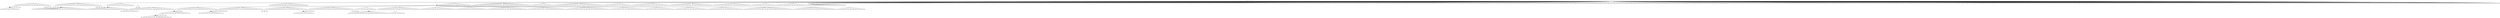 digraph g {
	"56" -> "57";
	"57" [color=indianred1, style=filled, label="21"];
	"55" -> "56";
	"56" [label="46"];
	"51" -> "52";
	"52" [label="6"];
	"51" -> "53";
	"53" [label="22"];
	"47" -> "48";
	"48" [color=indianred1, style=filled, label="24"];
	"46" -> "47";
	"47" [label="44"];
	"39" -> "40";
	"40" [color=indianred1, style=filled, label="2"];
	"38" -> "39";
	"39" [label="19"];
	"35" -> "36";
	"36" [label="48"];
	"32" -> "33";
	"33" [color=indianred1, style=filled, label="31"];
	"31" -> "32";
	"32" [label="23"];
	"30" -> "31";
	"31" [color=indianred1, style=filled, label="47"];
	"29" -> "30";
	"30" [label="31"];
	"29" -> "34";
	"34" [label="18"];
	"26" -> "27";
	"27" [color=indianred1, style=filled, label="45"];
	"25" -> "26";
	"26" [label="34"];
	"23" -> "24";
	"24" [label="26"];
	"21" -> "22";
	"22" [color=indianred1, style=filled, label="28"];
	"20" -> "21";
	"21" [label="13"];
	"17" -> "18";
	"18" [label="29"];
	"14" -> "15";
	"15" [color=indianred1, style=filled, label="25"];
	"14" -> "16";
	"16" [label="3"];
	"13" -> "14";
	"14" [label="12"];
	"2" -> "3";
	"3" [label="42"];
	"2" -> "4";
	"4" [label="7"];
	"2" -> "5";
	"5" [label="27"];
	"2" -> "6";
	"6" [label="38"];
	"2" -> "7";
	"7" [label="49"];
	"2" -> "8";
	"8" [label="40"];
	"2" -> "9";
	"9" [label="4"];
	"2" -> "10";
	"10" [label="43"];
	"2" -> "11";
	"11" [label="5"];
	"2" -> "12";
	"12" [label="30"];
	"2" -> "13";
	"13" [label="25"];
	"2" -> "17";
	"17" [label="10"];
	"2" -> "19";
	"19" [label="20"];
	"2" -> "20";
	"20" [label="28"];
	"2" -> "23";
	"23" [label="14"];
	"2" -> "25";
	"25" [label="45"];
	"2" -> "28";
	"28" [label="15"];
	"2" -> "29";
	"29" [label="47"];
	"2" -> "35";
	"35" [label="36"];
	"1" -> "2";
	"2" [color=indianred1, style=filled, label="50"];
	"0" -> "1";
	"1" [label="50"];
	"0" -> "37";
	"37" [label="37"];
	"0" -> "38";
	"38" [label="2"];
	"0" -> "41";
	"41" [label="35"];
	"0" -> "42";
	"42" [label="8"];
	"0" -> "43";
	"43" [label="41"];
	"0" -> "44";
	"44" [label="33"];
	"0" -> "45";
	"45" [label="9"];
	"0" -> "46";
	"46" [label="24"];
	"0" -> "49";
	"49" [label="16"];
	"0" -> "50";
	"50" [label="17"];
	"0" -> "51";
	"51" [label="39"];
	"0" -> "54";
	"54" [label="32"];
	"0" -> "55";
	"55" [label="21"];
	"0" -> "58";
	"58" [label="11"];
	"0" -> "59";
	"59" [label="1"];
	"0" [label="germline"];
	"0" -> "cell1";
	"cell1" [shape=box];
	"0" -> "cell2";
	"cell2" [shape=box];
	"3" -> "cell3";
	"cell3" [shape=box];
	"11" -> "cell4";
	"cell4" [shape=box];
	"46" -> "cell5";
	"cell5" [shape=box];
	"0" -> "cell6";
	"cell6" [shape=box];
	"48" -> "cell7";
	"cell7" [shape=box];
	"0" -> "cell8";
	"cell8" [shape=box];
	"45" -> "cell9";
	"cell9" [shape=box];
	"13" -> "cell10";
	"cell10" [shape=box];
	"0" -> "cell11";
	"cell11" [shape=box];
	"6" -> "cell12";
	"cell12" [shape=box];
	"19" -> "cell13";
	"cell13" [shape=box];
	"0" -> "cell14";
	"cell14" [shape=box];
	"0" -> "cell15";
	"cell15" [shape=box];
	"0" -> "cell16";
	"cell16" [shape=box];
	"5" -> "cell17";
	"cell17" [shape=box];
	"17" -> "cell18";
	"cell18" [shape=box];
	"0" -> "cell19";
	"cell19" [shape=box];
	"1" -> "cell20";
	"cell20" [shape=box];
	"0" -> "cell21";
	"cell21" [shape=box];
	"0" -> "cell22";
	"cell22" [shape=box];
	"28" -> "cell23";
	"cell23" [shape=box];
	"45" -> "cell24";
	"cell24" [shape=box];
	"15" -> "cell25";
	"cell25" [shape=box];
	"0" -> "cell26";
	"cell26" [shape=box];
	"0" -> "cell27";
	"cell27" [shape=box];
	"6" -> "cell28";
	"cell28" [shape=box];
	"54" -> "cell29";
	"cell29" [shape=box];
	"0" -> "cell30";
	"cell30" [shape=box];
	"22" -> "cell31";
	"cell31" [shape=box];
	"29" -> "cell32";
	"cell32" [shape=box];
	"3" -> "cell33";
	"cell33" [shape=box];
	"0" -> "cell34";
	"cell34" [shape=box];
	"13" -> "cell35";
	"cell35" [shape=box];
	"0" -> "cell36";
	"cell36" [shape=box];
	"0" -> "cell37";
	"cell37" [shape=box];
	"0" -> "cell38";
	"cell38" [shape=box];
	"0" -> "cell39";
	"cell39" [shape=box];
	"59" -> "cell40";
	"cell40" [shape=box];
	"34" -> "cell41";
	"cell41" [shape=box];
	"0" -> "cell42";
	"cell42" [shape=box];
	"0" -> "cell43";
	"cell43" [shape=box];
	"3" -> "cell44";
	"cell44" [shape=box];
	"0" -> "cell45";
	"cell45" [shape=box];
	"0" -> "cell46";
	"cell46" [shape=box];
	"40" -> "cell47";
	"cell47" [shape=box];
	"7" -> "cell48";
	"cell48" [shape=box];
	"46" -> "cell49";
	"cell49" [shape=box];
	"0" -> "cell50";
	"cell50" [shape=box];
	"0" -> "cell51";
	"cell51" [shape=box];
	"48" -> "cell52";
	"cell52" [shape=box];
	"0" -> "cell53";
	"cell53" [shape=box];
	"9" -> "cell54";
	"cell54" [shape=box];
	"0" -> "cell55";
	"cell55" [shape=box];
	"0" -> "cell56";
	"cell56" [shape=box];
	"5" -> "cell57";
	"cell57" [shape=box];
	"0" -> "cell58";
	"cell58" [shape=box];
	"15" -> "cell59";
	"cell59" [shape=box];
	"7" -> "cell60";
	"cell60" [shape=box];
	"19" -> "cell61";
	"cell61" [shape=box];
	"0" -> "cell62";
	"cell62" [shape=box];
	"0" -> "cell63";
	"cell63" [shape=box];
	"41" -> "cell64";
	"cell64" [shape=box];
	"12" -> "cell65";
	"cell65" [shape=box];
	"0" -> "cell66";
	"cell66" [shape=box];
	"0" -> "cell67";
	"cell67" [shape=box];
	"41" -> "cell68";
	"cell68" [shape=box];
	"0" -> "cell69";
	"cell69" [shape=box];
	"29" -> "cell70";
	"cell70" [shape=box];
	"10" -> "cell71";
	"cell71" [shape=box];
	"41" -> "cell72";
	"cell72" [shape=box];
	"13" -> "cell73";
	"cell73" [shape=box];
	"29" -> "cell74";
	"cell74" [shape=box];
	"8" -> "cell75";
	"cell75" [shape=box];
	"0" -> "cell76";
	"cell76" [shape=box];
	"0" -> "cell77";
	"cell77" [shape=box];
	"25" -> "cell78";
	"cell78" [shape=box];
	"0" -> "cell79";
	"cell79" [shape=box];
	"58" -> "cell80";
	"cell80" [shape=box];
	"0" -> "cell81";
	"cell81" [shape=box];
	"54" -> "cell82";
	"cell82" [shape=box];
	"0" -> "cell83";
	"cell83" [shape=box];
	"5" -> "cell84";
	"cell84" [shape=box];
	"0" -> "cell85";
	"cell85" [shape=box];
	"0" -> "cell86";
	"cell86" [shape=box];
	"57" -> "cell87";
	"cell87" [shape=box];
	"46" -> "cell88";
	"cell88" [shape=box];
	"19" -> "cell89";
	"cell89" [shape=box];
	"0" -> "cell90";
	"cell90" [shape=box];
	"0" -> "cell91";
	"cell91" [shape=box];
	"0" -> "cell92";
	"cell92" [shape=box];
	"0" -> "cell93";
	"cell93" [shape=box];
	"0" -> "cell94";
	"cell94" [shape=box];
	"27" -> "cell95";
	"cell95" [shape=box];
	"0" -> "cell96";
	"cell96" [shape=box];
	"0" -> "cell97";
	"cell97" [shape=box];
	"49" -> "cell98";
	"cell98" [shape=box];
	"46" -> "cell99";
	"cell99" [shape=box];
	"0" -> "cell100";
	"cell100" [shape=box];
	"32" -> "cell101";
	"cell101" [shape=box];
	"0" -> "cell102";
	"cell102" [shape=box];
	"49" -> "cell103";
	"cell103" [shape=box];
	"0" -> "cell104";
	"cell104" [shape=box];
	"12" -> "cell105";
	"cell105" [shape=box];
	"5" -> "cell106";
	"cell106" [shape=box];
	"36" -> "cell107";
	"cell107" [shape=box];
	"27" -> "cell108";
	"cell108" [shape=box];
	"0" -> "cell109";
	"cell109" [shape=box];
	"0" -> "cell110";
	"cell110" [shape=box];
	"0" -> "cell111";
	"cell111" [shape=box];
	"0" -> "cell112";
	"cell112" [shape=box];
	"0" -> "cell113";
	"cell113" [shape=box];
	"44" -> "cell114";
	"cell114" [shape=box];
	"7" -> "cell115";
	"cell115" [shape=box];
	"54" -> "cell116";
	"cell116" [shape=box];
	"17" -> "cell117";
	"cell117" [shape=box];
	"7" -> "cell118";
	"cell118" [shape=box];
	"8" -> "cell119";
	"cell119" [shape=box];
	"0" -> "cell120";
	"cell120" [shape=box];
	"56" -> "cell121";
	"cell121" [shape=box];
	"0" -> "cell122";
	"cell122" [shape=box];
	"40" -> "cell123";
	"cell123" [shape=box];
	"0" -> "cell124";
	"cell124" [shape=box];
	"0" -> "cell125";
	"cell125" [shape=box];
	"0" -> "cell126";
	"cell126" [shape=box];
	"0" -> "cell127";
	"cell127" [shape=box];
	"0" -> "cell128";
	"cell128" [shape=box];
	"0" -> "cell129";
	"cell129" [shape=box];
	"1" -> "cell130";
	"cell130" [shape=box];
	"19" -> "cell131";
	"cell131" [shape=box];
	"0" -> "cell132";
	"cell132" [shape=box];
	"0" -> "cell133";
	"cell133" [shape=box];
	"0" -> "cell134";
	"cell134" [shape=box];
	"0" -> "cell135";
	"cell135" [shape=box];
	"51" -> "cell136";
	"cell136" [shape=box];
	"51" -> "cell137";
	"cell137" [shape=box];
	"0" -> "cell138";
	"cell138" [shape=box];
	"9" -> "cell139";
	"cell139" [shape=box];
	"0" -> "cell140";
	"cell140" [shape=box];
	"38" -> "cell141";
	"cell141" [shape=box];
	"0" -> "cell142";
	"cell142" [shape=box];
	"4" -> "cell143";
	"cell143" [shape=box];
	"10" -> "cell144";
	"cell144" [shape=box];
	"12" -> "cell145";
	"cell145" [shape=box];
	"48" -> "cell146";
	"cell146" [shape=box];
	"0" -> "cell147";
	"cell147" [shape=box];
	"45" -> "cell148";
	"cell148" [shape=box];
	"20" -> "cell149";
	"cell149" [shape=box];
	"0" -> "cell150";
	"cell150" [shape=box];
	"6" -> "cell151";
	"cell151" [shape=box];
	"50" -> "cell152";
	"cell152" [shape=box];
	"15" -> "cell153";
	"cell153" [shape=box];
	"6" -> "cell154";
	"cell154" [shape=box];
	"0" -> "cell155";
	"cell155" [shape=box];
	"0" -> "cell156";
	"cell156" [shape=box];
	"0" -> "cell157";
	"cell157" [shape=box];
	"49" -> "cell158";
	"cell158" [shape=box];
	"0" -> "cell159";
	"cell159" [shape=box];
	"0" -> "cell160";
	"cell160" [shape=box];
	"0" -> "cell161";
	"cell161" [shape=box];
	"0" -> "cell162";
	"cell162" [shape=box];
	"15" -> "cell163";
	"cell163" [shape=box];
	"0" -> "cell164";
	"cell164" [shape=box];
	"31" -> "cell165";
	"cell165" [shape=box];
	"0" -> "cell166";
	"cell166" [shape=box];
	"29" -> "cell167";
	"cell167" [shape=box];
	"28" -> "cell168";
	"cell168" [shape=box];
	"0" -> "cell169";
	"cell169" [shape=box];
	"0" -> "cell170";
	"cell170" [shape=box];
	"0" -> "cell171";
	"cell171" [shape=box];
	"8" -> "cell172";
	"cell172" [shape=box];
	"35" -> "cell173";
	"cell173" [shape=box];
	"51" -> "cell174";
	"cell174" [shape=box];
	"0" -> "cell175";
	"cell175" [shape=box];
	"0" -> "cell176";
	"cell176" [shape=box];
	"1" -> "cell177";
	"cell177" [shape=box];
	"0" -> "cell178";
	"cell178" [shape=box];
	"37" -> "cell179";
	"cell179" [shape=box];
	"25" -> "cell180";
	"cell180" [shape=box];
	"0" -> "cell181";
	"cell181" [shape=box];
	"0" -> "cell182";
	"cell182" [shape=box];
	"20" -> "cell183";
	"cell183" [shape=box];
	"56" -> "cell184";
	"cell184" [shape=box];
	"0" -> "cell185";
	"cell185" [shape=box];
	"11" -> "cell186";
	"cell186" [shape=box];
	"0" -> "cell187";
	"cell187" [shape=box];
	"33" -> "cell188";
	"cell188" [shape=box];
	"38" -> "cell189";
	"cell189" [shape=box];
	"0" -> "cell190";
	"cell190" [shape=box];
	"0" -> "cell191";
	"cell191" [shape=box];
	"0" -> "cell192";
	"cell192" [shape=box];
	"0" -> "cell193";
	"cell193" [shape=box];
	"0" -> "cell194";
	"cell194" [shape=box];
	"0" -> "cell195";
	"cell195" [shape=box];
	"0" -> "cell196";
	"cell196" [shape=box];
	"0" -> "cell197";
	"cell197" [shape=box];
	"55" -> "cell198";
	"cell198" [shape=box];
	"45" -> "cell199";
	"cell199" [shape=box];
	"5" -> "cell200";
	"cell200" [shape=box];
	"23" -> "cell201";
	"cell201" [shape=box];
	"0" -> "cell202";
	"cell202" [shape=box];
	"0" -> "cell203";
	"cell203" [shape=box];
	"0" -> "cell204";
	"cell204" [shape=box];
	"0" -> "cell205";
	"cell205" [shape=box];
	"0" -> "cell206";
	"cell206" [shape=box];
	"7" -> "cell207";
	"cell207" [shape=box];
	"35" -> "cell208";
	"cell208" [shape=box];
	"0" -> "cell209";
	"cell209" [shape=box];
	"0" -> "cell210";
	"cell210" [shape=box];
	"41" -> "cell211";
	"cell211" [shape=box];
	"0" -> "cell212";
	"cell212" [shape=box];
	"4" -> "cell213";
	"cell213" [shape=box];
	"20" -> "cell214";
	"cell214" [shape=box];
	"0" -> "cell215";
	"cell215" [shape=box];
	"45" -> "cell216";
	"cell216" [shape=box];
	"0" -> "cell217";
	"cell217" [shape=box];
	"37" -> "cell218";
	"cell218" [shape=box];
	"12" -> "cell219";
	"cell219" [shape=box];
	"51" -> "cell220";
	"cell220" [shape=box];
	"0" -> "cell221";
	"cell221" [shape=box];
	"41" -> "cell222";
	"cell222" [shape=box];
	"0" -> "cell223";
	"cell223" [shape=box];
	"42" -> "cell224";
	"cell224" [shape=box];
	"0" -> "cell225";
	"cell225" [shape=box];
	"0" -> "cell226";
	"cell226" [shape=box];
	"10" -> "cell227";
	"cell227" [shape=box];
	"20" -> "cell228";
	"cell228" [shape=box];
	"13" -> "cell229";
	"cell229" [shape=box];
	"0" -> "cell230";
	"cell230" [shape=box];
	"45" -> "cell231";
	"cell231" [shape=box];
	"0" -> "cell232";
	"cell232" [shape=box];
	"10" -> "cell233";
	"cell233" [shape=box];
	"0" -> "cell234";
	"cell234" [shape=box];
	"0" -> "cell235";
	"cell235" [shape=box];
	"32" -> "cell236";
	"cell236" [shape=box];
	"58" -> "cell237";
	"cell237" [shape=box];
	"0" -> "cell238";
	"cell238" [shape=box];
	"0" -> "cell239";
	"cell239" [shape=box];
	"0" -> "cell240";
	"cell240" [shape=box];
	"0" -> "cell241";
	"cell241" [shape=box];
	"18" -> "cell242";
	"cell242" [shape=box];
	"25" -> "cell243";
	"cell243" [shape=box];
	"26" -> "cell244";
	"cell244" [shape=box];
	"19" -> "cell245";
	"cell245" [shape=box];
	"31" -> "cell246";
	"cell246" [shape=box];
	"0" -> "cell247";
	"cell247" [shape=box];
	"0" -> "cell248";
	"cell248" [shape=box];
	"43" -> "cell249";
	"cell249" [shape=box];
	"4" -> "cell250";
	"cell250" [shape=box];
	"0" -> "cell251";
	"cell251" [shape=box];
	"15" -> "cell252";
	"cell252" [shape=box];
	"0" -> "cell253";
	"cell253" [shape=box];
	"0" -> "cell254";
	"cell254" [shape=box];
	"0" -> "cell255";
	"cell255" [shape=box];
	"0" -> "cell256";
	"cell256" [shape=box];
	"58" -> "cell257";
	"cell257" [shape=box];
	"35" -> "cell258";
	"cell258" [shape=box];
	"0" -> "cell259";
	"cell259" [shape=box];
	"28" -> "cell260";
	"cell260" [shape=box];
	"0" -> "cell261";
	"cell261" [shape=box];
	"0" -> "cell262";
	"cell262" [shape=box];
	"0" -> "cell263";
	"cell263" [shape=box];
	"0" -> "cell264";
	"cell264" [shape=box];
	"0" -> "cell265";
	"cell265" [shape=box];
	"0" -> "cell266";
	"cell266" [shape=box];
	"8" -> "cell267";
	"cell267" [shape=box];
	"0" -> "cell268";
	"cell268" [shape=box];
	"0" -> "cell269";
	"cell269" [shape=box];
	"27" -> "cell270";
	"cell270" [shape=box];
	"0" -> "cell271";
	"cell271" [shape=box];
	"0" -> "cell272";
	"cell272" [shape=box];
	"0" -> "cell273";
	"cell273" [shape=box];
	"0" -> "cell274";
	"cell274" [shape=box];
	"24" -> "cell275";
	"cell275" [shape=box];
	"0" -> "cell276";
	"cell276" [shape=box];
	"0" -> "cell277";
	"cell277" [shape=box];
	"0" -> "cell278";
	"cell278" [shape=box];
	"0" -> "cell279";
	"cell279" [shape=box];
	"0" -> "cell280";
	"cell280" [shape=box];
	"37" -> "cell281";
	"cell281" [shape=box];
	"0" -> "cell282";
	"cell282" [shape=box];
	"0" -> "cell283";
	"cell283" [shape=box];
	"44" -> "cell284";
	"cell284" [shape=box];
	"0" -> "cell285";
	"cell285" [shape=box];
	"37" -> "cell286";
	"cell286" [shape=box];
	"7" -> "cell287";
	"cell287" [shape=box];
	"23" -> "cell288";
	"cell288" [shape=box];
	"54" -> "cell289";
	"cell289" [shape=box];
	"0" -> "cell290";
	"cell290" [shape=box];
	"0" -> "cell291";
	"cell291" [shape=box];
	"0" -> "cell292";
	"cell292" [shape=box];
	"28" -> "cell293";
	"cell293" [shape=box];
	"0" -> "cell294";
	"cell294" [shape=box];
	"0" -> "cell295";
	"cell295" [shape=box];
	"0" -> "cell296";
	"cell296" [shape=box];
	"12" -> "cell297";
	"cell297" [shape=box];
	"3" -> "cell298";
	"cell298" [shape=box];
	"0" -> "cell299";
	"cell299" [shape=box];
	"0" -> "cell300";
	"cell300" [shape=box];
	"55" -> "cell301";
	"cell301" [shape=box];
	"0" -> "cell302";
	"cell302" [shape=box];
	"0" -> "cell303";
	"cell303" [shape=box];
	"6" -> "cell304";
	"cell304" [shape=box];
	"15" -> "cell305";
	"cell305" [shape=box];
	"54" -> "cell306";
	"cell306" [shape=box];
	"0" -> "cell307";
	"cell307" [shape=box];
	"0" -> "cell308";
	"cell308" [shape=box];
	"5" -> "cell309";
	"cell309" [shape=box];
	"0" -> "cell310";
	"cell310" [shape=box];
	"0" -> "cell311";
	"cell311" [shape=box];
	"39" -> "cell312";
	"cell312" [shape=box];
	"28" -> "cell313";
	"cell313" [shape=box];
	"57" -> "cell314";
	"cell314" [shape=box];
	"11" -> "cell315";
	"cell315" [shape=box];
	"0" -> "cell316";
	"cell316" [shape=box];
	"0" -> "cell317";
	"cell317" [shape=box];
	"25" -> "cell318";
	"cell318" [shape=box];
	"11" -> "cell319";
	"cell319" [shape=box];
	"0" -> "cell320";
	"cell320" [shape=box];
	"51" -> "cell321";
	"cell321" [shape=box];
	"0" -> "cell322";
	"cell322" [shape=box];
	"0" -> "cell323";
	"cell323" [shape=box];
	"0" -> "cell324";
	"cell324" [shape=box];
	"22" -> "cell325";
	"cell325" [shape=box];
	"0" -> "cell326";
	"cell326" [shape=box];
	"8" -> "cell327";
	"cell327" [shape=box];
	"0" -> "cell328";
	"cell328" [shape=box];
	"28" -> "cell329";
	"cell329" [shape=box];
	"44" -> "cell330";
	"cell330" [shape=box];
	"42" -> "cell331";
	"cell331" [shape=box];
	"1" -> "cell332";
	"cell332" [shape=box];
	"0" -> "cell333";
	"cell333" [shape=box];
	"1" -> "cell334";
	"cell334" [shape=box];
	"0" -> "cell335";
	"cell335" [shape=box];
	"21" -> "cell336";
	"cell336" [shape=box];
	"0" -> "cell337";
	"cell337" [shape=box];
	"0" -> "cell338";
	"cell338" [shape=box];
	"0" -> "cell339";
	"cell339" [shape=box];
	"0" -> "cell340";
	"cell340" [shape=box];
	"0" -> "cell341";
	"cell341" [shape=box];
	"0" -> "cell342";
	"cell342" [shape=box];
	"0" -> "cell343";
	"cell343" [shape=box];
	"0" -> "cell344";
	"cell344" [shape=box];
	"0" -> "cell345";
	"cell345" [shape=box];
	"0" -> "cell346";
	"cell346" [shape=box];
	"19" -> "cell347";
	"cell347" [shape=box];
	"0" -> "cell348";
	"cell348" [shape=box];
	"3" -> "cell349";
	"cell349" [shape=box];
	"0" -> "cell350";
	"cell350" [shape=box];
	"0" -> "cell351";
	"cell351" [shape=box];
	"42" -> "cell352";
	"cell352" [shape=box];
	"25" -> "cell353";
	"cell353" [shape=box];
	"0" -> "cell354";
	"cell354" [shape=box];
	"0" -> "cell355";
	"cell355" [shape=box];
	"0" -> "cell356";
	"cell356" [shape=box];
	"13" -> "cell357";
	"cell357" [shape=box];
	"0" -> "cell358";
	"cell358" [shape=box];
	"39" -> "cell359";
	"cell359" [shape=box];
	"0" -> "cell360";
	"cell360" [shape=box];
	"0" -> "cell361";
	"cell361" [shape=box];
	"0" -> "cell362";
	"cell362" [shape=box];
	"0" -> "cell363";
	"cell363" [shape=box];
	"0" -> "cell364";
	"cell364" [shape=box];
	"37" -> "cell365";
	"cell365" [shape=box];
	"55" -> "cell366";
	"cell366" [shape=box];
	"0" -> "cell367";
	"cell367" [shape=box];
	"0" -> "cell368";
	"cell368" [shape=box];
	"0" -> "cell369";
	"cell369" [shape=box];
	"25" -> "cell370";
	"cell370" [shape=box];
	"12" -> "cell371";
	"cell371" [shape=box];
	"37" -> "cell372";
	"cell372" [shape=box];
	"55" -> "cell373";
	"cell373" [shape=box];
	"0" -> "cell374";
	"cell374" [shape=box];
	"25" -> "cell375";
	"cell375" [shape=box];
	"17" -> "cell376";
	"cell376" [shape=box];
	"0" -> "cell377";
	"cell377" [shape=box];
	"0" -> "cell378";
	"cell378" [shape=box];
	"0" -> "cell379";
	"cell379" [shape=box];
	"0" -> "cell380";
	"cell380" [shape=box];
	"0" -> "cell381";
	"cell381" [shape=box];
	"0" -> "cell382";
	"cell382" [shape=box];
	"0" -> "cell383";
	"cell383" [shape=box];
	"0" -> "cell384";
	"cell384" [shape=box];
	"0" -> "cell385";
	"cell385" [shape=box];
	"35" -> "cell386";
	"cell386" [shape=box];
	"0" -> "cell387";
	"cell387" [shape=box];
	"10" -> "cell388";
	"cell388" [shape=box];
	"0" -> "cell389";
	"cell389" [shape=box];
	"55" -> "cell390";
	"cell390" [shape=box];
	"0" -> "cell391";
	"cell391" [shape=box];
	"0" -> "cell392";
	"cell392" [shape=box];
	"0" -> "cell393";
	"cell393" [shape=box];
	"0" -> "cell394";
	"cell394" [shape=box];
	"0" -> "cell395";
	"cell395" [shape=box];
	"0" -> "cell396";
	"cell396" [shape=box];
	"0" -> "cell397";
	"cell397" [shape=box];
	"51" -> "cell398";
	"cell398" [shape=box];
	"0" -> "cell399";
	"cell399" [shape=box];
	"0" -> "cell400";
	"cell400" [shape=box];
	"15" -> "cell401";
	"cell401" [shape=box];
	"22" -> "cell402";
	"cell402" [shape=box];
	"42" -> "cell403";
	"cell403" [shape=box];
	"5" -> "cell404";
	"cell404" [shape=box];
	"0" -> "cell405";
	"cell405" [shape=box];
	"35" -> "cell406";
	"cell406" [shape=box];
	"9" -> "cell407";
	"cell407" [shape=box];
	"0" -> "cell408";
	"cell408" [shape=box];
	"0" -> "cell409";
	"cell409" [shape=box];
	"0" -> "cell410";
	"cell410" [shape=box];
	"25" -> "cell411";
	"cell411" [shape=box];
	"10" -> "cell412";
	"cell412" [shape=box];
	"0" -> "cell413";
	"cell413" [shape=box];
	"6" -> "cell414";
	"cell414" [shape=box];
	"0" -> "cell415";
	"cell415" [shape=box];
	"51" -> "cell416";
	"cell416" [shape=box];
	"0" -> "cell417";
	"cell417" [shape=box];
	"19" -> "cell418";
	"cell418" [shape=box];
	"0" -> "cell419";
	"cell419" [shape=box];
	"0" -> "cell420";
	"cell420" [shape=box];
	"0" -> "cell421";
	"cell421" [shape=box];
	"0" -> "cell422";
	"cell422" [shape=box];
	"47" -> "cell423";
	"cell423" [shape=box];
	"0" -> "cell424";
	"cell424" [shape=box];
	"0" -> "cell425";
	"cell425" [shape=box];
	"0" -> "cell426";
	"cell426" [shape=box];
	"0" -> "cell427";
	"cell427" [shape=box];
	"0" -> "cell428";
	"cell428" [shape=box];
	"0" -> "cell429";
	"cell429" [shape=box];
	"29" -> "cell430";
	"cell430" [shape=box];
	"0" -> "cell431";
	"cell431" [shape=box];
	"0" -> "cell432";
	"cell432" [shape=box];
	"37" -> "cell433";
	"cell433" [shape=box];
	"29" -> "cell434";
	"cell434" [shape=box];
	"0" -> "cell435";
	"cell435" [shape=box];
	"27" -> "cell436";
	"cell436" [shape=box];
	"4" -> "cell437";
	"cell437" [shape=box];
	"48" -> "cell438";
	"cell438" [shape=box];
	"0" -> "cell439";
	"cell439" [shape=box];
	"0" -> "cell440";
	"cell440" [shape=box];
	"20" -> "cell441";
	"cell441" [shape=box];
	"0" -> "cell442";
	"cell442" [shape=box];
	"0" -> "cell443";
	"cell443" [shape=box];
	"58" -> "cell444";
	"cell444" [shape=box];
	"10" -> "cell445";
	"cell445" [shape=box];
	"0" -> "cell446";
	"cell446" [shape=box];
	"35" -> "cell447";
	"cell447" [shape=box];
	"0" -> "cell448";
	"cell448" [shape=box];
	"43" -> "cell449";
	"cell449" [shape=box];
	"7" -> "cell450";
	"cell450" [shape=box];
	"21" -> "cell451";
	"cell451" [shape=box];
	"57" -> "cell452";
	"cell452" [shape=box];
	"32" -> "cell453";
	"cell453" [shape=box];
	"20" -> "cell454";
	"cell454" [shape=box];
	"52" -> "cell455";
	"cell455" [shape=box];
	"53" -> "cell456";
	"cell456" [shape=box];
	"10" -> "cell457";
	"cell457" [shape=box];
	"40" -> "cell458";
	"cell458" [shape=box];
	"0" -> "cell459";
	"cell459" [shape=box];
	"37" -> "cell460";
	"cell460" [shape=box];
	"0" -> "cell461";
	"cell461" [shape=box];
	"0" -> "cell462";
	"cell462" [shape=box];
	"0" -> "cell463";
	"cell463" [shape=box];
	"0" -> "cell464";
	"cell464" [shape=box];
	"0" -> "cell465";
	"cell465" [shape=box];
	"0" -> "cell466";
	"cell466" [shape=box];
	"25" -> "cell467";
	"cell467" [shape=box];
	"7" -> "cell468";
	"cell468" [shape=box];
	"0" -> "cell469";
	"cell469" [shape=box];
	"43" -> "cell470";
	"cell470" [shape=box];
	"0" -> "cell471";
	"cell471" [shape=box];
	"0" -> "cell472";
	"cell472" [shape=box];
	"6" -> "cell473";
	"cell473" [shape=box];
	"0" -> "cell474";
	"cell474" [shape=box];
	"17" -> "cell475";
	"cell475" [shape=box];
	"15" -> "cell476";
	"cell476" [shape=box];
	"0" -> "cell477";
	"cell477" [shape=box];
	"49" -> "cell478";
	"cell478" [shape=box];
	"50" -> "cell479";
	"cell479" [shape=box];
	"49" -> "cell480";
	"cell480" [shape=box];
	"0" -> "cell481";
	"cell481" [shape=box];
	"33" -> "cell482";
	"cell482" [shape=box];
	"0" -> "cell483";
	"cell483" [shape=box];
	"19" -> "cell484";
	"cell484" [shape=box];
	"25" -> "cell485";
	"cell485" [shape=box];
	"0" -> "cell486";
	"cell486" [shape=box];
	"37" -> "cell487";
	"cell487" [shape=box];
	"42" -> "cell488";
	"cell488" [shape=box];
	"0" -> "cell489";
	"cell489" [shape=box];
	"17" -> "cell490";
	"cell490" [shape=box];
	"5" -> "cell491";
	"cell491" [shape=box];
	"45" -> "cell492";
	"cell492" [shape=box];
	"36" -> "cell493";
	"cell493" [shape=box];
	"35" -> "cell494";
	"cell494" [shape=box];
	"6" -> "cell495";
	"cell495" [shape=box];
	"0" -> "cell496";
	"cell496" [shape=box];
	"0" -> "cell497";
	"cell497" [shape=box];
	"17" -> "cell498";
	"cell498" [shape=box];
	"23" -> "cell499";
	"cell499" [shape=box];
	"0" -> "cell500";
	"cell500" [shape=box];
	"0" -> "cell501";
	"cell501" [shape=box];
	"44" -> "cell502";
	"cell502" [shape=box];
	"0" -> "cell503";
	"cell503" [shape=box];
	"6" -> "cell504";
	"cell504" [shape=box];
	"0" -> "cell505";
	"cell505" [shape=box];
	"0" -> "cell506";
	"cell506" [shape=box];
	"45" -> "cell507";
	"cell507" [shape=box];
	"0" -> "cell508";
	"cell508" [shape=box];
	"0" -> "cell509";
	"cell509" [shape=box];
	"12" -> "cell510";
	"cell510" [shape=box];
	"0" -> "cell511";
	"cell511" [shape=box];
	"0" -> "cell512";
	"cell512" [shape=box];
	"0" -> "cell513";
	"cell513" [shape=box];
	"5" -> "cell514";
	"cell514" [shape=box];
	"0" -> "cell515";
	"cell515" [shape=box];
	"58" -> "cell516";
	"cell516" [shape=box];
	"0" -> "cell517";
	"cell517" [shape=box];
	"0" -> "cell518";
	"cell518" [shape=box];
	"0" -> "cell519";
	"cell519" [shape=box];
	"0" -> "cell520";
	"cell520" [shape=box];
	"0" -> "cell521";
	"cell521" [shape=box];
	"57" -> "cell522";
	"cell522" [shape=box];
	"42" -> "cell523";
	"cell523" [shape=box];
	"48" -> "cell524";
	"cell524" [shape=box];
	"38" -> "cell525";
	"cell525" [shape=box];
	"0" -> "cell526";
	"cell526" [shape=box];
	"19" -> "cell527";
	"cell527" [shape=box];
	"0" -> "cell528";
	"cell528" [shape=box];
	"49" -> "cell529";
	"cell529" [shape=box];
	"23" -> "cell530";
	"cell530" [shape=box];
	"0" -> "cell531";
	"cell531" [shape=box];
	"5" -> "cell532";
	"cell532" [shape=box];
	"0" -> "cell533";
	"cell533" [shape=box];
	"53" -> "cell534";
	"cell534" [shape=box];
	"11" -> "cell535";
	"cell535" [shape=box];
	"0" -> "cell536";
	"cell536" [shape=box];
	"41" -> "cell537";
	"cell537" [shape=box];
	"0" -> "cell538";
	"cell538" [shape=box];
	"0" -> "cell539";
	"cell539" [shape=box];
	"0" -> "cell540";
	"cell540" [shape=box];
	"0" -> "cell541";
	"cell541" [shape=box];
	"27" -> "cell542";
	"cell542" [shape=box];
	"0" -> "cell543";
	"cell543" [shape=box];
	"0" -> "cell544";
	"cell544" [shape=box];
	"0" -> "cell545";
	"cell545" [shape=box];
	"3" -> "cell546";
	"cell546" [shape=box];
	"0" -> "cell547";
	"cell547" [shape=box];
	"0" -> "cell548";
	"cell548" [shape=box];
	"0" -> "cell549";
	"cell549" [shape=box];
	"0" -> "cell550";
	"cell550" [shape=box];
	"0" -> "cell551";
	"cell551" [shape=box];
	"0" -> "cell552";
	"cell552" [shape=box];
	"40" -> "cell553";
	"cell553" [shape=box];
	"54" -> "cell554";
	"cell554" [shape=box];
	"51" -> "cell555";
	"cell555" [shape=box];
	"0" -> "cell556";
	"cell556" [shape=box];
	"9" -> "cell557";
	"cell557" [shape=box];
	"0" -> "cell558";
	"cell558" [shape=box];
	"0" -> "cell559";
	"cell559" [shape=box];
	"0" -> "cell560";
	"cell560" [shape=box];
	"0" -> "cell561";
	"cell561" [shape=box];
	"42" -> "cell562";
	"cell562" [shape=box];
	"0" -> "cell563";
	"cell563" [shape=box];
	"58" -> "cell564";
	"cell564" [shape=box];
	"42" -> "cell565";
	"cell565" [shape=box];
	"13" -> "cell566";
	"cell566" [shape=box];
	"15" -> "cell567";
	"cell567" [shape=box];
	"0" -> "cell568";
	"cell568" [shape=box];
	"0" -> "cell569";
	"cell569" [shape=box];
	"0" -> "cell570";
	"cell570" [shape=box];
	"0" -> "cell571";
	"cell571" [shape=box];
	"0" -> "cell572";
	"cell572" [shape=box];
	"42" -> "cell573";
	"cell573" [shape=box];
	"12" -> "cell574";
	"cell574" [shape=box];
	"37" -> "cell575";
	"cell575" [shape=box];
	"0" -> "cell576";
	"cell576" [shape=box];
	"13" -> "cell577";
	"cell577" [shape=box];
	"26" -> "cell578";
	"cell578" [shape=box];
	"12" -> "cell579";
	"cell579" [shape=box];
	"0" -> "cell580";
	"cell580" [shape=box];
	"40" -> "cell581";
	"cell581" [shape=box];
	"25" -> "cell582";
	"cell582" [shape=box];
	"31" -> "cell583";
	"cell583" [shape=box];
	"0" -> "cell584";
	"cell584" [shape=box];
	"42" -> "cell585";
	"cell585" [shape=box];
	"0" -> "cell586";
	"cell586" [shape=box];
	"0" -> "cell587";
	"cell587" [shape=box];
	"0" -> "cell588";
	"cell588" [shape=box];
	"0" -> "cell589";
	"cell589" [shape=box];
	"0" -> "cell590";
	"cell590" [shape=box];
	"4" -> "cell591";
	"cell591" [shape=box];
	"0" -> "cell592";
	"cell592" [shape=box];
	"13" -> "cell593";
	"cell593" [shape=box];
	"40" -> "cell594";
	"cell594" [shape=box];
	"0" -> "cell595";
	"cell595" [shape=box];
	"0" -> "cell596";
	"cell596" [shape=box];
	"42" -> "cell597";
	"cell597" [shape=box];
	"0" -> "cell598";
	"cell598" [shape=box];
	"0" -> "cell599";
	"cell599" [shape=box];
	"0" -> "cell600";
	"cell600" [shape=box];
	"37" -> "cell601";
	"cell601" [shape=box];
	"0" -> "cell602";
	"cell602" [shape=box];
	"37" -> "cell603";
	"cell603" [shape=box];
	"0" -> "cell604";
	"cell604" [shape=box];
	"0" -> "cell605";
	"cell605" [shape=box];
	"0" -> "cell606";
	"cell606" [shape=box];
	"0" -> "cell607";
	"cell607" [shape=box];
	"0" -> "cell608";
	"cell608" [shape=box];
	"43" -> "cell609";
	"cell609" [shape=box];
	"5" -> "cell610";
	"cell610" [shape=box];
	"59" -> "cell611";
	"cell611" [shape=box];
	"5" -> "cell612";
	"cell612" [shape=box];
	"43" -> "cell613";
	"cell613" [shape=box];
	"27" -> "cell614";
	"cell614" [shape=box];
	"28" -> "cell615";
	"cell615" [shape=box];
	"44" -> "cell616";
	"cell616" [shape=box];
	"11" -> "cell617";
	"cell617" [shape=box];
	"0" -> "cell618";
	"cell618" [shape=box];
	"45" -> "cell619";
	"cell619" [shape=box];
	"0" -> "cell620";
	"cell620" [shape=box];
	"0" -> "cell621";
	"cell621" [shape=box];
	"0" -> "cell622";
	"cell622" [shape=box];
	"0" -> "cell623";
	"cell623" [shape=box];
	"38" -> "cell624";
	"cell624" [shape=box];
	"37" -> "cell625";
	"cell625" [shape=box];
	"0" -> "cell626";
	"cell626" [shape=box];
	"0" -> "cell627";
	"cell627" [shape=box];
	"9" -> "cell628";
	"cell628" [shape=box];
	"29" -> "cell629";
	"cell629" [shape=box];
	"0" -> "cell630";
	"cell630" [shape=box];
	"0" -> "cell631";
	"cell631" [shape=box];
	"0" -> "cell632";
	"cell632" [shape=box];
	"0" -> "cell633";
	"cell633" [shape=box];
	"0" -> "cell634";
	"cell634" [shape=box];
	"23" -> "cell635";
	"cell635" [shape=box];
	"48" -> "cell636";
	"cell636" [shape=box];
	"0" -> "cell637";
	"cell637" [shape=box];
	"7" -> "cell638";
	"cell638" [shape=box];
	"42" -> "cell639";
	"cell639" [shape=box];
	"19" -> "cell640";
	"cell640" [shape=box];
	"0" -> "cell641";
	"cell641" [shape=box];
	"38" -> "cell642";
	"cell642" [shape=box];
	"0" -> "cell643";
	"cell643" [shape=box];
	"20" -> "cell644";
	"cell644" [shape=box];
	"0" -> "cell645";
	"cell645" [shape=box];
	"0" -> "cell646";
	"cell646" [shape=box];
	"0" -> "cell647";
	"cell647" [shape=box];
	"0" -> "cell648";
	"cell648" [shape=box];
	"0" -> "cell649";
	"cell649" [shape=box];
	"12" -> "cell650";
	"cell650" [shape=box];
	"0" -> "cell651";
	"cell651" [shape=box];
	"33" -> "cell652";
	"cell652" [shape=box];
	"9" -> "cell653";
	"cell653" [shape=box];
	"0" -> "cell654";
	"cell654" [shape=box];
	"46" -> "cell655";
	"cell655" [shape=box];
	"47" -> "cell656";
	"cell656" [shape=box];
	"37" -> "cell657";
	"cell657" [shape=box];
	"0" -> "cell658";
	"cell658" [shape=box];
	"0" -> "cell659";
	"cell659" [shape=box];
	"7" -> "cell660";
	"cell660" [shape=box];
	"8" -> "cell661";
	"cell661" [shape=box];
	"24" -> "cell662";
	"cell662" [shape=box];
	"0" -> "cell663";
	"cell663" [shape=box];
	"23" -> "cell664";
	"cell664" [shape=box];
	"48" -> "cell665";
	"cell665" [shape=box];
	"0" -> "cell666";
	"cell666" [shape=box];
	"38" -> "cell667";
	"cell667" [shape=box];
	"15" -> "cell668";
	"cell668" [shape=box];
	"54" -> "cell669";
	"cell669" [shape=box];
	"47" -> "cell670";
	"cell670" [shape=box];
	"28" -> "cell671";
	"cell671" [shape=box];
	"26" -> "cell672";
	"cell672" [shape=box];
	"0" -> "cell673";
	"cell673" [shape=box];
	"45" -> "cell674";
	"cell674" [shape=box];
	"54" -> "cell675";
	"cell675" [shape=box];
	"41" -> "cell676";
	"cell676" [shape=box];
	"57" -> "cell677";
	"cell677" [shape=box];
	"0" -> "cell678";
	"cell678" [shape=box];
	"0" -> "cell679";
	"cell679" [shape=box];
	"49" -> "cell680";
	"cell680" [shape=box];
	"3" -> "cell681";
	"cell681" [shape=box];
	"37" -> "cell682";
	"cell682" [shape=box];
	"13" -> "cell683";
	"cell683" [shape=box];
	"0" -> "cell684";
	"cell684" [shape=box];
	"46" -> "cell685";
	"cell685" [shape=box];
	"23" -> "cell686";
	"cell686" [shape=box];
	"0" -> "cell687";
	"cell687" [shape=box];
	"0" -> "cell688";
	"cell688" [shape=box];
	"33" -> "cell689";
	"cell689" [shape=box];
	"54" -> "cell690";
	"cell690" [shape=box];
	"37" -> "cell691";
	"cell691" [shape=box];
	"43" -> "cell692";
	"cell692" [shape=box];
	"6" -> "cell693";
	"cell693" [shape=box];
	"0" -> "cell694";
	"cell694" [shape=box];
	"0" -> "cell695";
	"cell695" [shape=box];
	"23" -> "cell696";
	"cell696" [shape=box];
	"10" -> "cell697";
	"cell697" [shape=box];
	"0" -> "cell698";
	"cell698" [shape=box];
	"0" -> "cell699";
	"cell699" [shape=box];
	"26" -> "cell700";
	"cell700" [shape=box];
	"0" -> "cell701";
	"cell701" [shape=box];
	"0" -> "cell702";
	"cell702" [shape=box];
	"0" -> "cell703";
	"cell703" [shape=box];
	"0" -> "cell704";
	"cell704" [shape=box];
	"0" -> "cell705";
	"cell705" [shape=box];
	"0" -> "cell706";
	"cell706" [shape=box];
	"0" -> "cell707";
	"cell707" [shape=box];
	"29" -> "cell708";
	"cell708" [shape=box];
	"0" -> "cell709";
	"cell709" [shape=box];
	"46" -> "cell710";
	"cell710" [shape=box];
	"0" -> "cell711";
	"cell711" [shape=box];
	"0" -> "cell712";
	"cell712" [shape=box];
	"0" -> "cell713";
	"cell713" [shape=box];
	"52" -> "cell714";
	"cell714" [shape=box];
	"0" -> "cell715";
	"cell715" [shape=box];
	"49" -> "cell716";
	"cell716" [shape=box];
	"0" -> "cell717";
	"cell717" [shape=box];
	"0" -> "cell718";
	"cell718" [shape=box];
	"0" -> "cell719";
	"cell719" [shape=box];
	"0" -> "cell720";
	"cell720" [shape=box];
	"0" -> "cell721";
	"cell721" [shape=box];
	"0" -> "cell722";
	"cell722" [shape=box];
	"55" -> "cell723";
	"cell723" [shape=box];
	"0" -> "cell724";
	"cell724" [shape=box];
	"43" -> "cell725";
	"cell725" [shape=box];
	"16" -> "cell726";
	"cell726" [shape=box];
	"23" -> "cell727";
	"cell727" [shape=box];
	"0" -> "cell728";
	"cell728" [shape=box];
	"24" -> "cell729";
	"cell729" [shape=box];
	"0" -> "cell730";
	"cell730" [shape=box];
	"0" -> "cell731";
	"cell731" [shape=box];
	"0" -> "cell732";
	"cell732" [shape=box];
	"0" -> "cell733";
	"cell733" [shape=box];
	"0" -> "cell734";
	"cell734" [shape=box];
	"10" -> "cell735";
	"cell735" [shape=box];
	"0" -> "cell736";
	"cell736" [shape=box];
	"0" -> "cell737";
	"cell737" [shape=box];
	"48" -> "cell738";
	"cell738" [shape=box];
	"35" -> "cell739";
	"cell739" [shape=box];
	"0" -> "cell740";
	"cell740" [shape=box];
	"0" -> "cell741";
	"cell741" [shape=box];
	"0" -> "cell742";
	"cell742" [shape=box];
	"25" -> "cell743";
	"cell743" [shape=box];
	"0" -> "cell744";
	"cell744" [shape=box];
	"51" -> "cell745";
	"cell745" [shape=box];
	"57" -> "cell746";
	"cell746" [shape=box];
	"0" -> "cell747";
	"cell747" [shape=box];
	"0" -> "cell748";
	"cell748" [shape=box];
	"9" -> "cell749";
	"cell749" [shape=box];
	"0" -> "cell750";
	"cell750" [shape=box];
	"0" -> "cell751";
	"cell751" [shape=box];
	"0" -> "cell752";
	"cell752" [shape=box];
	"27" -> "cell753";
	"cell753" [shape=box];
	"0" -> "cell754";
	"cell754" [shape=box];
	"0" -> "cell755";
	"cell755" [shape=box];
	"43" -> "cell756";
	"cell756" [shape=box];
	"7" -> "cell757";
	"cell757" [shape=box];
	"20" -> "cell758";
	"cell758" [shape=box];
	"0" -> "cell759";
	"cell759" [shape=box];
	"0" -> "cell760";
	"cell760" [shape=box];
	"23" -> "cell761";
	"cell761" [shape=box];
	"0" -> "cell762";
	"cell762" [shape=box];
	"0" -> "cell763";
	"cell763" [shape=box];
	"1" -> "cell764";
	"cell764" [shape=box];
	"9" -> "cell765";
	"cell765" [shape=box];
	"0" -> "cell766";
	"cell766" [shape=box];
	"0" -> "cell767";
	"cell767" [shape=box];
	"0" -> "cell768";
	"cell768" [shape=box];
	"0" -> "cell769";
	"cell769" [shape=box];
	"23" -> "cell770";
	"cell770" [shape=box];
	"9" -> "cell771";
	"cell771" [shape=box];
	"0" -> "cell772";
	"cell772" [shape=box];
	"0" -> "cell773";
	"cell773" [shape=box];
	"0" -> "cell774";
	"cell774" [shape=box];
	"33" -> "cell775";
	"cell775" [shape=box];
	"15" -> "cell776";
	"cell776" [shape=box];
	"0" -> "cell777";
	"cell777" [shape=box];
	"0" -> "cell778";
	"cell778" [shape=box];
	"0" -> "cell779";
	"cell779" [shape=box];
	"19" -> "cell780";
	"cell780" [shape=box];
	"0" -> "cell781";
	"cell781" [shape=box];
	"40" -> "cell782";
	"cell782" [shape=box];
	"54" -> "cell783";
	"cell783" [shape=box];
	"21" -> "cell784";
	"cell784" [shape=box];
	"0" -> "cell785";
	"cell785" [shape=box];
	"43" -> "cell786";
	"cell786" [shape=box];
	"0" -> "cell787";
	"cell787" [shape=box];
	"0" -> "cell788";
	"cell788" [shape=box];
	"0" -> "cell789";
	"cell789" [shape=box];
	"0" -> "cell790";
	"cell790" [shape=box];
	"0" -> "cell791";
	"cell791" [shape=box];
	"0" -> "cell792";
	"cell792" [shape=box];
	"1" -> "cell793";
	"cell793" [shape=box];
	"0" -> "cell794";
	"cell794" [shape=box];
	"31" -> "cell795";
	"cell795" [shape=box];
	"0" -> "cell796";
	"cell796" [shape=box];
	"0" -> "cell797";
	"cell797" [shape=box];
	"9" -> "cell798";
	"cell798" [shape=box];
	"4" -> "cell799";
	"cell799" [shape=box];
	"0" -> "cell800";
	"cell800" [shape=box];
	"35" -> "cell801";
	"cell801" [shape=box];
	"22" -> "cell802";
	"cell802" [shape=box];
	"55" -> "cell803";
	"cell803" [shape=box];
	"6" -> "cell804";
	"cell804" [shape=box];
	"0" -> "cell805";
	"cell805" [shape=box];
	"40" -> "cell806";
	"cell806" [shape=box];
	"56" -> "cell807";
	"cell807" [shape=box];
	"0" -> "cell808";
	"cell808" [shape=box];
	"0" -> "cell809";
	"cell809" [shape=box];
	"0" -> "cell810";
	"cell810" [shape=box];
	"23" -> "cell811";
	"cell811" [shape=box];
	"11" -> "cell812";
	"cell812" [shape=box];
	"20" -> "cell813";
	"cell813" [shape=box];
	"12" -> "cell814";
	"cell814" [shape=box];
	"1" -> "cell815";
	"cell815" [shape=box];
	"8" -> "cell816";
	"cell816" [shape=box];
	"12" -> "cell817";
	"cell817" [shape=box];
	"48" -> "cell818";
	"cell818" [shape=box];
	"38" -> "cell819";
	"cell819" [shape=box];
	"0" -> "cell820";
	"cell820" [shape=box];
	"29" -> "cell821";
	"cell821" [shape=box];
	"0" -> "cell822";
	"cell822" [shape=box];
	"57" -> "cell823";
	"cell823" [shape=box];
	"55" -> "cell824";
	"cell824" [shape=box];
	"0" -> "cell825";
	"cell825" [shape=box];
	"48" -> "cell826";
	"cell826" [shape=box];
	"37" -> "cell827";
	"cell827" [shape=box];
	"0" -> "cell828";
	"cell828" [shape=box];
	"0" -> "cell829";
	"cell829" [shape=box];
	"0" -> "cell830";
	"cell830" [shape=box];
	"0" -> "cell831";
	"cell831" [shape=box];
	"0" -> "cell832";
	"cell832" [shape=box];
	"0" -> "cell833";
	"cell833" [shape=box];
	"0" -> "cell834";
	"cell834" [shape=box];
	"0" -> "cell835";
	"cell835" [shape=box];
	"40" -> "cell836";
	"cell836" [shape=box];
	"0" -> "cell837";
	"cell837" [shape=box];
	"0" -> "cell838";
	"cell838" [shape=box];
	"0" -> "cell839";
	"cell839" [shape=box];
	"0" -> "cell840";
	"cell840" [shape=box];
	"18" -> "cell841";
	"cell841" [shape=box];
	"0" -> "cell842";
	"cell842" [shape=box];
	"50" -> "cell843";
	"cell843" [shape=box];
	"31" -> "cell844";
	"cell844" [shape=box];
	"0" -> "cell845";
	"cell845" [shape=box];
	"51" -> "cell846";
	"cell846" [shape=box];
	"31" -> "cell847";
	"cell847" [shape=box];
	"37" -> "cell848";
	"cell848" [shape=box];
	"0" -> "cell849";
	"cell849" [shape=box];
	"0" -> "cell850";
	"cell850" [shape=box];
	"4" -> "cell851";
	"cell851" [shape=box];
	"0" -> "cell852";
	"cell852" [shape=box];
	"15" -> "cell853";
	"cell853" [shape=box];
	"48" -> "cell854";
	"cell854" [shape=box];
	"10" -> "cell855";
	"cell855" [shape=box];
	"16" -> "cell856";
	"cell856" [shape=box];
	"0" -> "cell857";
	"cell857" [shape=box];
	"0" -> "cell858";
	"cell858" [shape=box];
	"0" -> "cell859";
	"cell859" [shape=box];
	"45" -> "cell860";
	"cell860" [shape=box];
	"0" -> "cell861";
	"cell861" [shape=box];
	"13" -> "cell862";
	"cell862" [shape=box];
	"0" -> "cell863";
	"cell863" [shape=box];
	"0" -> "cell864";
	"cell864" [shape=box];
	"7" -> "cell865";
	"cell865" [shape=box];
	"59" -> "cell866";
	"cell866" [shape=box];
	"36" -> "cell867";
	"cell867" [shape=box];
	"0" -> "cell868";
	"cell868" [shape=box];
	"0" -> "cell869";
	"cell869" [shape=box];
	"57" -> "cell870";
	"cell870" [shape=box];
	"16" -> "cell871";
	"cell871" [shape=box];
	"46" -> "cell872";
	"cell872" [shape=box];
	"41" -> "cell873";
	"cell873" [shape=box];
	"0" -> "cell874";
	"cell874" [shape=box];
	"0" -> "cell875";
	"cell875" [shape=box];
	"48" -> "cell876";
	"cell876" [shape=box];
	"37" -> "cell877";
	"cell877" [shape=box];
	"0" -> "cell878";
	"cell878" [shape=box];
	"20" -> "cell879";
	"cell879" [shape=box];
	"0" -> "cell880";
	"cell880" [shape=box];
	"40" -> "cell881";
	"cell881" [shape=box];
	"0" -> "cell882";
	"cell882" [shape=box];
	"0" -> "cell883";
	"cell883" [shape=box];
	"33" -> "cell884";
	"cell884" [shape=box];
	"27" -> "cell885";
	"cell885" [shape=box];
	"0" -> "cell886";
	"cell886" [shape=box];
	"0" -> "cell887";
	"cell887" [shape=box];
	"4" -> "cell888";
	"cell888" [shape=box];
	"38" -> "cell889";
	"cell889" [shape=box];
	"49" -> "cell890";
	"cell890" [shape=box];
	"35" -> "cell891";
	"cell891" [shape=box];
	"56" -> "cell892";
	"cell892" [shape=box];
	"0" -> "cell893";
	"cell893" [shape=box];
	"0" -> "cell894";
	"cell894" [shape=box];
	"0" -> "cell895";
	"cell895" [shape=box];
	"0" -> "cell896";
	"cell896" [shape=box];
	"0" -> "cell897";
	"cell897" [shape=box];
	"1" -> "cell898";
	"cell898" [shape=box];
	"0" -> "cell899";
	"cell899" [shape=box];
	"11" -> "cell900";
	"cell900" [shape=box];
	"0" -> "cell901";
	"cell901" [shape=box];
	"0" -> "cell902";
	"cell902" [shape=box];
	"12" -> "cell903";
	"cell903" [shape=box];
	"0" -> "cell904";
	"cell904" [shape=box];
	"0" -> "cell905";
	"cell905" [shape=box];
	"6" -> "cell906";
	"cell906" [shape=box];
	"43" -> "cell907";
	"cell907" [shape=box];
	"3" -> "cell908";
	"cell908" [shape=box];
	"0" -> "cell909";
	"cell909" [shape=box];
	"0" -> "cell910";
	"cell910" [shape=box];
	"33" -> "cell911";
	"cell911" [shape=box];
	"0" -> "cell912";
	"cell912" [shape=box];
	"0" -> "cell913";
	"cell913" [shape=box];
	"42" -> "cell914";
	"cell914" [shape=box];
	"0" -> "cell915";
	"cell915" [shape=box];
	"49" -> "cell916";
	"cell916" [shape=box];
	"0" -> "cell917";
	"cell917" [shape=box];
	"0" -> "cell918";
	"cell918" [shape=box];
	"0" -> "cell919";
	"cell919" [shape=box];
	"0" -> "cell920";
	"cell920" [shape=box];
	"59" -> "cell921";
	"cell921" [shape=box];
	"3" -> "cell922";
	"cell922" [shape=box];
	"0" -> "cell923";
	"cell923" [shape=box];
	"0" -> "cell924";
	"cell924" [shape=box];
	"38" -> "cell925";
	"cell925" [shape=box];
	"0" -> "cell926";
	"cell926" [shape=box];
	"0" -> "cell927";
	"cell927" [shape=box];
	"36" -> "cell928";
	"cell928" [shape=box];
	"0" -> "cell929";
	"cell929" [shape=box];
	"44" -> "cell930";
	"cell930" [shape=box];
	"0" -> "cell931";
	"cell931" [shape=box];
	"0" -> "cell932";
	"cell932" [shape=box];
	"0" -> "cell933";
	"cell933" [shape=box];
	"0" -> "cell934";
	"cell934" [shape=box];
	"25" -> "cell935";
	"cell935" [shape=box];
	"0" -> "cell936";
	"cell936" [shape=box];
	"0" -> "cell937";
	"cell937" [shape=box];
	"0" -> "cell938";
	"cell938" [shape=box];
	"45" -> "cell939";
	"cell939" [shape=box];
	"49" -> "cell940";
	"cell940" [shape=box];
	"0" -> "cell941";
	"cell941" [shape=box];
	"37" -> "cell942";
	"cell942" [shape=box];
	"4" -> "cell943";
	"cell943" [shape=box];
	"29" -> "cell944";
	"cell944" [shape=box];
	"5" -> "cell945";
	"cell945" [shape=box];
	"40" -> "cell946";
	"cell946" [shape=box];
	"29" -> "cell947";
	"cell947" [shape=box];
	"0" -> "cell948";
	"cell948" [shape=box];
	"55" -> "cell949";
	"cell949" [shape=box];
	"0" -> "cell950";
	"cell950" [shape=box];
	"9" -> "cell951";
	"cell951" [shape=box];
	"5" -> "cell952";
	"cell952" [shape=box];
	"0" -> "cell953";
	"cell953" [shape=box];
	"11" -> "cell954";
	"cell954" [shape=box];
	"0" -> "cell955";
	"cell955" [shape=box];
	"0" -> "cell956";
	"cell956" [shape=box];
	"44" -> "cell957";
	"cell957" [shape=box];
	"10" -> "cell958";
	"cell958" [shape=box];
	"35" -> "cell959";
	"cell959" [shape=box];
	"34" -> "cell960";
	"cell960" [shape=box];
	"13" -> "cell961";
	"cell961" [shape=box];
	"35" -> "cell962";
	"cell962" [shape=box];
	"23" -> "cell963";
	"cell963" [shape=box];
	"55" -> "cell964";
	"cell964" [shape=box];
	"19" -> "cell965";
	"cell965" [shape=box];
	"0" -> "cell966";
	"cell966" [shape=box];
	"35" -> "cell967";
	"cell967" [shape=box];
	"0" -> "cell968";
	"cell968" [shape=box];
	"0" -> "cell969";
	"cell969" [shape=box];
	"0" -> "cell970";
	"cell970" [shape=box];
	"0" -> "cell971";
	"cell971" [shape=box];
	"0" -> "cell972";
	"cell972" [shape=box];
	"48" -> "cell973";
	"cell973" [shape=box];
	"0" -> "cell974";
	"cell974" [shape=box];
	"11" -> "cell975";
	"cell975" [shape=box];
	"5" -> "cell976";
	"cell976" [shape=box];
	"46" -> "cell977";
	"cell977" [shape=box];
	"9" -> "cell978";
	"cell978" [shape=box];
	"0" -> "cell979";
	"cell979" [shape=box];
	"38" -> "cell980";
	"cell980" [shape=box];
	"0" -> "cell981";
	"cell981" [shape=box];
	"0" -> "cell982";
	"cell982" [shape=box];
	"40" -> "cell983";
	"cell983" [shape=box];
	"20" -> "cell984";
	"cell984" [shape=box];
	"0" -> "cell985";
	"cell985" [shape=box];
	"0" -> "cell986";
	"cell986" [shape=box];
	"0" -> "cell987";
	"cell987" [shape=box];
	"44" -> "cell988";
	"cell988" [shape=box];
	"12" -> "cell989";
	"cell989" [shape=box];
	"0" -> "cell990";
	"cell990" [shape=box];
	"0" -> "cell991";
	"cell991" [shape=box];
	"17" -> "cell992";
	"cell992" [shape=box];
	"45" -> "cell993";
	"cell993" [shape=box];
	"4" -> "cell994";
	"cell994" [shape=box];
	"0" -> "cell995";
	"cell995" [shape=box];
	"55" -> "cell996";
	"cell996" [shape=box];
	"20" -> "cell997";
	"cell997" [shape=box];
	"7" -> "cell998";
	"cell998" [shape=box];
	"0" -> "cell999";
	"cell999" [shape=box];
	"20" -> "cell1000";
	"cell1000" [shape=box];
	"0" -> "cell1001";
	"cell1001" [shape=box];
	"45" -> "cell1002";
	"cell1002" [shape=box];
	"25" -> "cell1003";
	"cell1003" [shape=box];
	"38" -> "cell1004";
	"cell1004" [shape=box];
	"42" -> "cell1005";
	"cell1005" [shape=box];
	"49" -> "cell1006";
	"cell1006" [shape=box];
	"36" -> "cell1007";
	"cell1007" [shape=box];
	"0" -> "cell1008";
	"cell1008" [shape=box];
	"19" -> "cell1009";
	"cell1009" [shape=box];
	"36" -> "cell1010";
	"cell1010" [shape=box];
	"44" -> "cell1011";
	"cell1011" [shape=box];
	"0" -> "cell1012";
	"cell1012" [shape=box];
	"54" -> "cell1013";
	"cell1013" [shape=box];
	"0" -> "cell1014";
	"cell1014" [shape=box];
	"35" -> "cell1015";
	"cell1015" [shape=box];
	"48" -> "cell1016";
	"cell1016" [shape=box];
	"0" -> "cell1017";
	"cell1017" [shape=box];
	"54" -> "cell1018";
	"cell1018" [shape=box];
	"6" -> "cell1019";
	"cell1019" [shape=box];
	"42" -> "cell1020";
	"cell1020" [shape=box];
	"35" -> "cell1021";
	"cell1021" [shape=box];
	"42" -> "cell1022";
	"cell1022" [shape=box];
	"42" -> "cell1023";
	"cell1023" [shape=box];
	"16" -> "cell1024";
	"cell1024" [shape=box];
	"59" -> "cell1025";
	"cell1025" [shape=box];
	"0" -> "cell1026";
	"cell1026" [shape=box];
	"52" -> "cell1027";
	"cell1027" [shape=box];
	"0" -> "cell1028";
	"cell1028" [shape=box];
	"50" -> "cell1029";
	"cell1029" [shape=box];
	"0" -> "cell1030";
	"cell1030" [shape=box];
	"31" -> "cell1031";
	"cell1031" [shape=box];
	"44" -> "cell1032";
	"cell1032" [shape=box];
	"0" -> "cell1033";
	"cell1033" [shape=box];
	"0" -> "cell1034";
	"cell1034" [shape=box];
	"49" -> "cell1035";
	"cell1035" [shape=box];
	"0" -> "cell1036";
	"cell1036" [shape=box];
	"0" -> "cell1037";
	"cell1037" [shape=box];
	"0" -> "cell1038";
	"cell1038" [shape=box];
	"51" -> "cell1039";
	"cell1039" [shape=box];
	"0" -> "cell1040";
	"cell1040" [shape=box];
	"11" -> "cell1041";
	"cell1041" [shape=box];
	"49" -> "cell1042";
	"cell1042" [shape=box];
	"12" -> "cell1043";
	"cell1043" [shape=box];
	"0" -> "cell1044";
	"cell1044" [shape=box];
	"10" -> "cell1045";
	"cell1045" [shape=box];
	"47" -> "cell1046";
	"cell1046" [shape=box];
	"0" -> "cell1047";
	"cell1047" [shape=box];
	"28" -> "cell1048";
	"cell1048" [shape=box];
	"12" -> "cell1049";
	"cell1049" [shape=box];
	"19" -> "cell1050";
	"cell1050" [shape=box];
	"0" -> "cell1051";
	"cell1051" [shape=box];
	"0" -> "cell1052";
	"cell1052" [shape=box];
	"18" -> "cell1053";
	"cell1053" [shape=box];
	"0" -> "cell1054";
	"cell1054" [shape=box];
	"55" -> "cell1055";
	"cell1055" [shape=box];
	"0" -> "cell1056";
	"cell1056" [shape=box];
	"20" -> "cell1057";
	"cell1057" [shape=box];
	"11" -> "cell1058";
	"cell1058" [shape=box];
	"34" -> "cell1059";
	"cell1059" [shape=box];
	"5" -> "cell1060";
	"cell1060" [shape=box];
	"13" -> "cell1061";
	"cell1061" [shape=box];
	"58" -> "cell1062";
	"cell1062" [shape=box];
	"8" -> "cell1063";
	"cell1063" [shape=box];
	"20" -> "cell1064";
	"cell1064" [shape=box];
	"0" -> "cell1065";
	"cell1065" [shape=box];
	"19" -> "cell1066";
	"cell1066" [shape=box];
	"45" -> "cell1067";
	"cell1067" [shape=box];
	"50" -> "cell1068";
	"cell1068" [shape=box];
	"0" -> "cell1069";
	"cell1069" [shape=box];
	"48" -> "cell1070";
	"cell1070" [shape=box];
	"0" -> "cell1071";
	"cell1071" [shape=box];
	"0" -> "cell1072";
	"cell1072" [shape=box];
	"0" -> "cell1073";
	"cell1073" [shape=box];
	"33" -> "cell1074";
	"cell1074" [shape=box];
	"3" -> "cell1075";
	"cell1075" [shape=box];
	"0" -> "cell1076";
	"cell1076" [shape=box];
	"0" -> "cell1077";
	"cell1077" [shape=box];
	"0" -> "cell1078";
	"cell1078" [shape=box];
	"8" -> "cell1079";
	"cell1079" [shape=box];
	"0" -> "cell1080";
	"cell1080" [shape=box];
	"41" -> "cell1081";
	"cell1081" [shape=box];
	"20" -> "cell1082";
	"cell1082" [shape=box];
	"8" -> "cell1083";
	"cell1083" [shape=box];
	"1" -> "cell1084";
	"cell1084" [shape=box];
	"0" -> "cell1085";
	"cell1085" [shape=box];
	"3" -> "cell1086";
	"cell1086" [shape=box];
	"0" -> "cell1087";
	"cell1087" [shape=box];
	"0" -> "cell1088";
	"cell1088" [shape=box];
	"45" -> "cell1089";
	"cell1089" [shape=box];
	"0" -> "cell1090";
	"cell1090" [shape=box];
	"25" -> "cell1091";
	"cell1091" [shape=box];
	"0" -> "cell1092";
	"cell1092" [shape=box];
	"0" -> "cell1093";
	"cell1093" [shape=box];
	"0" -> "cell1094";
	"cell1094" [shape=box];
	"0" -> "cell1095";
	"cell1095" [shape=box];
	"51" -> "cell1096";
	"cell1096" [shape=box];
	"0" -> "cell1097";
	"cell1097" [shape=box];
	"0" -> "cell1098";
	"cell1098" [shape=box];
	"38" -> "cell1099";
	"cell1099" [shape=box];
	"0" -> "cell1100";
	"cell1100" [shape=box];
	"0" -> "cell1101";
	"cell1101" [shape=box];
	"33" -> "cell1102";
	"cell1102" [shape=box];
	"0" -> "cell1103";
	"cell1103" [shape=box];
	"0" -> "cell1104";
	"cell1104" [shape=box];
	"0" -> "cell1105";
	"cell1105" [shape=box];
	"15" -> "cell1106";
	"cell1106" [shape=box];
	"0" -> "cell1107";
	"cell1107" [shape=box];
	"50" -> "cell1108";
	"cell1108" [shape=box];
	"22" -> "cell1109";
	"cell1109" [shape=box];
	"58" -> "cell1110";
	"cell1110" [shape=box];
	"0" -> "cell1111";
	"cell1111" [shape=box];
	"0" -> "cell1112";
	"cell1112" [shape=box];
	"1" -> "cell1113";
	"cell1113" [shape=box];
	"44" -> "cell1114";
	"cell1114" [shape=box];
	"35" -> "cell1115";
	"cell1115" [shape=box];
	"0" -> "cell1116";
	"cell1116" [shape=box];
	"0" -> "cell1117";
	"cell1117" [shape=box];
	"11" -> "cell1118";
	"cell1118" [shape=box];
	"0" -> "cell1119";
	"cell1119" [shape=box];
	"0" -> "cell1120";
	"cell1120" [shape=box];
	"0" -> "cell1121";
	"cell1121" [shape=box];
	"0" -> "cell1122";
	"cell1122" [shape=box];
	"0" -> "cell1123";
	"cell1123" [shape=box];
	"0" -> "cell1124";
	"cell1124" [shape=box];
	"0" -> "cell1125";
	"cell1125" [shape=box];
	"36" -> "cell1126";
	"cell1126" [shape=box];
	"0" -> "cell1127";
	"cell1127" [shape=box];
	"0" -> "cell1128";
	"cell1128" [shape=box];
	"0" -> "cell1129";
	"cell1129" [shape=box];
	"48" -> "cell1130";
	"cell1130" [shape=box];
	"0" -> "cell1131";
	"cell1131" [shape=box];
	"0" -> "cell1132";
	"cell1132" [shape=box];
	"3" -> "cell1133";
	"cell1133" [shape=box];
	"15" -> "cell1134";
	"cell1134" [shape=box];
	"43" -> "cell1135";
	"cell1135" [shape=box];
	"8" -> "cell1136";
	"cell1136" [shape=box];
	"0" -> "cell1137";
	"cell1137" [shape=box];
	"0" -> "cell1138";
	"cell1138" [shape=box];
	"0" -> "cell1139";
	"cell1139" [shape=box];
	"40" -> "cell1140";
	"cell1140" [shape=box];
	"15" -> "cell1141";
	"cell1141" [shape=box];
	"0" -> "cell1142";
	"cell1142" [shape=box];
	"0" -> "cell1143";
	"cell1143" [shape=box];
	"46" -> "cell1144";
	"cell1144" [shape=box];
	"0" -> "cell1145";
	"cell1145" [shape=box];
	"35" -> "cell1146";
	"cell1146" [shape=box];
	"46" -> "cell1147";
	"cell1147" [shape=box];
	"6" -> "cell1148";
	"cell1148" [shape=box];
	"19" -> "cell1149";
	"cell1149" [shape=box];
	"27" -> "cell1150";
	"cell1150" [shape=box];
	"23" -> "cell1151";
	"cell1151" [shape=box];
	"1" -> "cell1152";
	"cell1152" [shape=box];
	"6" -> "cell1153";
	"cell1153" [shape=box];
	"0" -> "cell1154";
	"cell1154" [shape=box];
	"7" -> "cell1155";
	"cell1155" [shape=box];
	"0" -> "cell1156";
	"cell1156" [shape=box];
	"0" -> "cell1157";
	"cell1157" [shape=box];
	"0" -> "cell1158";
	"cell1158" [shape=box];
	"4" -> "cell1159";
	"cell1159" [shape=box];
	"0" -> "cell1160";
	"cell1160" [shape=box];
	"0" -> "cell1161";
	"cell1161" [shape=box];
	"49" -> "cell1162";
	"cell1162" [shape=box];
	"0" -> "cell1163";
	"cell1163" [shape=box];
	"0" -> "cell1164";
	"cell1164" [shape=box];
	"0" -> "cell1165";
	"cell1165" [shape=box];
	"25" -> "cell1166";
	"cell1166" [shape=box];
	"13" -> "cell1167";
	"cell1167" [shape=box];
	"59" -> "cell1168";
	"cell1168" [shape=box];
	"38" -> "cell1169";
	"cell1169" [shape=box];
	"8" -> "cell1170";
	"cell1170" [shape=box];
	"1" -> "cell1171";
	"cell1171" [shape=box];
	"29" -> "cell1172";
	"cell1172" [shape=box];
	"27" -> "cell1173";
	"cell1173" [shape=box];
	"26" -> "cell1174";
	"cell1174" [shape=box];
	"50" -> "cell1175";
	"cell1175" [shape=box];
	"0" -> "cell1176";
	"cell1176" [shape=box];
	"31" -> "cell1177";
	"cell1177" [shape=box];
	"0" -> "cell1178";
	"cell1178" [shape=box];
	"13" -> "cell1179";
	"cell1179" [shape=box];
	"38" -> "cell1180";
	"cell1180" [shape=box];
	"19" -> "cell1181";
	"cell1181" [shape=box];
	"31" -> "cell1182";
	"cell1182" [shape=box];
	"28" -> "cell1183";
	"cell1183" [shape=box];
	"37" -> "cell1184";
	"cell1184" [shape=box];
	"0" -> "cell1185";
	"cell1185" [shape=box];
	"33" -> "cell1186";
	"cell1186" [shape=box];
	"0" -> "cell1187";
	"cell1187" [shape=box];
	"0" -> "cell1188";
	"cell1188" [shape=box];
	"48" -> "cell1189";
	"cell1189" [shape=box];
	"44" -> "cell1190";
	"cell1190" [shape=box];
	"0" -> "cell1191";
	"cell1191" [shape=box];
	"40" -> "cell1192";
	"cell1192" [shape=box];
	"25" -> "cell1193";
	"cell1193" [shape=box];
	"0" -> "cell1194";
	"cell1194" [shape=box];
	"0" -> "cell1195";
	"cell1195" [shape=box];
	"0" -> "cell1196";
	"cell1196" [shape=box];
	"31" -> "cell1197";
	"cell1197" [shape=box];
	"0" -> "cell1198";
	"cell1198" [shape=box];
	"12" -> "cell1199";
	"cell1199" [shape=box];
	"38" -> "cell1200";
	"cell1200" [shape=box];
	"0" -> "cell1201";
	"cell1201" [shape=box];
	"0" -> "cell1202";
	"cell1202" [shape=box];
	"0" -> "cell1203";
	"cell1203" [shape=box];
	"0" -> "cell1204";
	"cell1204" [shape=box];
	"0" -> "cell1205";
	"cell1205" [shape=box];
	"50" -> "cell1206";
	"cell1206" [shape=box];
	"0" -> "cell1207";
	"cell1207" [shape=box];
	"0" -> "cell1208";
	"cell1208" [shape=box];
	"40" -> "cell1209";
	"cell1209" [shape=box];
	"42" -> "cell1210";
	"cell1210" [shape=box];
	"3" -> "cell1211";
	"cell1211" [shape=box];
	"0" -> "cell1212";
	"cell1212" [shape=box];
	"0" -> "cell1213";
	"cell1213" [shape=box];
	"29" -> "cell1214";
	"cell1214" [shape=box];
	"0" -> "cell1215";
	"cell1215" [shape=box];
	"29" -> "cell1216";
	"cell1216" [shape=box];
	"12" -> "cell1217";
	"cell1217" [shape=box];
	"0" -> "cell1218";
	"cell1218" [shape=box];
	"0" -> "cell1219";
	"cell1219" [shape=box];
	"16" -> "cell1220";
	"cell1220" [shape=box];
	"7" -> "cell1221";
	"cell1221" [shape=box];
	"17" -> "cell1222";
	"cell1222" [shape=box];
	"20" -> "cell1223";
	"cell1223" [shape=box];
	"0" -> "cell1224";
	"cell1224" [shape=box];
	"42" -> "cell1225";
	"cell1225" [shape=box];
	"0" -> "cell1226";
	"cell1226" [shape=box];
	"0" -> "cell1227";
	"cell1227" [shape=box];
	"12" -> "cell1228";
	"cell1228" [shape=box];
	"0" -> "cell1229";
	"cell1229" [shape=box];
	"31" -> "cell1230";
	"cell1230" [shape=box];
	"44" -> "cell1231";
	"cell1231" [shape=box];
	"44" -> "cell1232";
	"cell1232" [shape=box];
	"0" -> "cell1233";
	"cell1233" [shape=box];
	"29" -> "cell1234";
	"cell1234" [shape=box];
	"28" -> "cell1235";
	"cell1235" [shape=box];
	"0" -> "cell1236";
	"cell1236" [shape=box];
	"0" -> "cell1237";
	"cell1237" [shape=box];
	"0" -> "cell1238";
	"cell1238" [shape=box];
	"0" -> "cell1239";
	"cell1239" [shape=box];
	"0" -> "cell1240";
	"cell1240" [shape=box];
	"22" -> "cell1241";
	"cell1241" [shape=box];
	"0" -> "cell1242";
	"cell1242" [shape=box];
	"0" -> "cell1243";
	"cell1243" [shape=box];
	"0" -> "cell1244";
	"cell1244" [shape=box];
	"16" -> "cell1245";
	"cell1245" [shape=box];
	"55" -> "cell1246";
	"cell1246" [shape=box];
	"0" -> "cell1247";
	"cell1247" [shape=box];
	"0" -> "cell1248";
	"cell1248" [shape=box];
	"7" -> "cell1249";
	"cell1249" [shape=box];
	"8" -> "cell1250";
	"cell1250" [shape=box];
	"0" -> "cell1251";
	"cell1251" [shape=box];
	"26" -> "cell1252";
	"cell1252" [shape=box];
	"0" -> "cell1253";
	"cell1253" [shape=box];
	"53" -> "cell1254";
	"cell1254" [shape=box];
	"51" -> "cell1255";
	"cell1255" [shape=box];
	"0" -> "cell1256";
	"cell1256" [shape=box];
	"48" -> "cell1257";
	"cell1257" [shape=box];
	"0" -> "cell1258";
	"cell1258" [shape=box];
	"0" -> "cell1259";
	"cell1259" [shape=box];
	"13" -> "cell1260";
	"cell1260" [shape=box];
	"0" -> "cell1261";
	"cell1261" [shape=box];
	"48" -> "cell1262";
	"cell1262" [shape=box];
	"0" -> "cell1263";
	"cell1263" [shape=box];
	"7" -> "cell1264";
	"cell1264" [shape=box];
	"33" -> "cell1265";
	"cell1265" [shape=box];
	"22" -> "cell1266";
	"cell1266" [shape=box];
	"0" -> "cell1267";
	"cell1267" [shape=box];
	"32" -> "cell1268";
	"cell1268" [shape=box];
	"48" -> "cell1269";
	"cell1269" [shape=box];
	"33" -> "cell1270";
	"cell1270" [shape=box];
	"22" -> "cell1271";
	"cell1271" [shape=box];
	"4" -> "cell1272";
	"cell1272" [shape=box];
	"0" -> "cell1273";
	"cell1273" [shape=box];
	"0" -> "cell1274";
	"cell1274" [shape=box];
	"50" -> "cell1275";
	"cell1275" [shape=box];
	"21" -> "cell1276";
	"cell1276" [shape=box];
	"0" -> "cell1277";
	"cell1277" [shape=box];
	"11" -> "cell1278";
	"cell1278" [shape=box];
	"23" -> "cell1279";
	"cell1279" [shape=box];
	"51" -> "cell1280";
	"cell1280" [shape=box];
	"0" -> "cell1281";
	"cell1281" [shape=box];
	"0" -> "cell1282";
	"cell1282" [shape=box];
	"0" -> "cell1283";
	"cell1283" [shape=box];
	"48" -> "cell1284";
	"cell1284" [shape=box];
	"13" -> "cell1285";
	"cell1285" [shape=box];
	"23" -> "cell1286";
	"cell1286" [shape=box];
	"51" -> "cell1287";
	"cell1287" [shape=box];
	"59" -> "cell1288";
	"cell1288" [shape=box];
	"40" -> "cell1289";
	"cell1289" [shape=box];
	"0" -> "cell1290";
	"cell1290" [shape=box];
	"3" -> "cell1291";
	"cell1291" [shape=box];
	"0" -> "cell1292";
	"cell1292" [shape=box];
	"45" -> "cell1293";
	"cell1293" [shape=box];
	"0" -> "cell1294";
	"cell1294" [shape=box];
	"0" -> "cell1295";
	"cell1295" [shape=box];
	"37" -> "cell1296";
	"cell1296" [shape=box];
	"37" -> "cell1297";
	"cell1297" [shape=box];
	"0" -> "cell1298";
	"cell1298" [shape=box];
	"15" -> "cell1299";
	"cell1299" [shape=box];
	"51" -> "cell1300";
	"cell1300" [shape=box];
	labelloc="t";
	label="Confidence score: -2630.964890";
}
